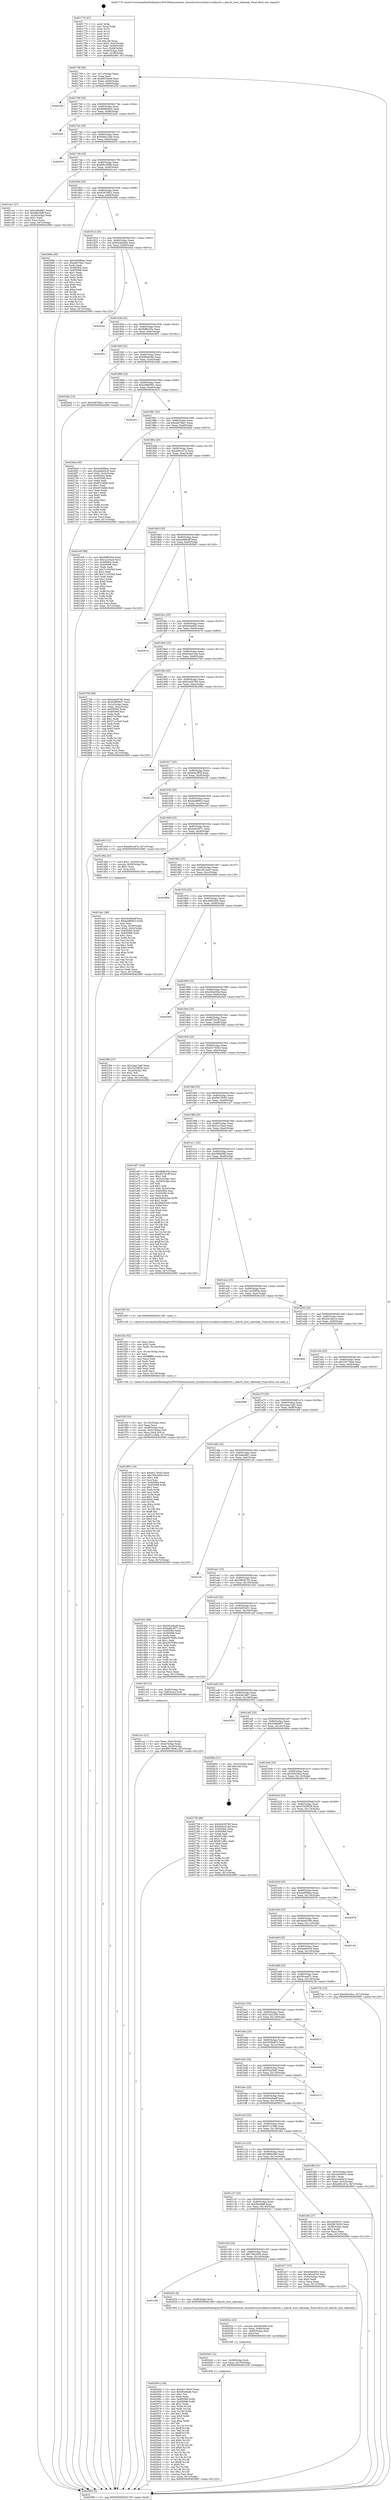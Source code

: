 digraph "0x401770" {
  label = "0x401770 (/mnt/c/Users/mathe/Desktop/tcc/POCII/binaries/extr_linuxdriversscsiibmvscsiibmvfc.c_ibmvfc_host_chkready_Final-ollvm.out::main(0))"
  labelloc = "t"
  node[shape=record]

  Entry [label="",width=0.3,height=0.3,shape=circle,fillcolor=black,style=filled]
  "0x40179f" [label="{
     0x40179f [26]\l
     | [instrs]\l
     &nbsp;&nbsp;0x40179f \<+3\>: mov -0x7c(%rbp),%eax\l
     &nbsp;&nbsp;0x4017a2 \<+2\>: mov %eax,%ecx\l
     &nbsp;&nbsp;0x4017a4 \<+6\>: sub $0x8655fac8,%ecx\l
     &nbsp;&nbsp;0x4017aa \<+3\>: mov %eax,-0x80(%rbp)\l
     &nbsp;&nbsp;0x4017ad \<+6\>: mov %ecx,-0x84(%rbp)\l
     &nbsp;&nbsp;0x4017b3 \<+6\>: je 0000000000402256 \<main+0xae6\>\l
  }"]
  "0x402256" [label="{
     0x402256\l
  }", style=dashed]
  "0x4017b9" [label="{
     0x4017b9 [25]\l
     | [instrs]\l
     &nbsp;&nbsp;0x4017b9 \<+5\>: jmp 00000000004017be \<main+0x4e\>\l
     &nbsp;&nbsp;0x4017be \<+3\>: mov -0x80(%rbp),%eax\l
     &nbsp;&nbsp;0x4017c1 \<+5\>: sub $0x8666d0e5,%eax\l
     &nbsp;&nbsp;0x4017c6 \<+6\>: mov %eax,-0x88(%rbp)\l
     &nbsp;&nbsp;0x4017cc \<+6\>: je 00000000004023a5 \<main+0xc35\>\l
  }"]
  Exit [label="",width=0.3,height=0.3,shape=circle,fillcolor=black,style=filled,peripheries=2]
  "0x4023a5" [label="{
     0x4023a5\l
  }", style=dashed]
  "0x4017d2" [label="{
     0x4017d2 [25]\l
     | [instrs]\l
     &nbsp;&nbsp;0x4017d2 \<+5\>: jmp 00000000004017d7 \<main+0x67\>\l
     &nbsp;&nbsp;0x4017d7 \<+3\>: mov -0x80(%rbp),%eax\l
     &nbsp;&nbsp;0x4017da \<+5\>: sub $0x8d6a13b0,%eax\l
     &nbsp;&nbsp;0x4017df \<+6\>: mov %eax,-0x8c(%rbp)\l
     &nbsp;&nbsp;0x4017e5 \<+6\>: je 000000000040291f \<main+0x11af\>\l
  }"]
  "0x402054" [label="{
     0x402054 [138]\l
     | [instrs]\l
     &nbsp;&nbsp;0x402054 \<+5\>: mov $0xe0174043,%eax\l
     &nbsp;&nbsp;0x402059 \<+5\>: mov $0x9f3e9a9e,%esi\l
     &nbsp;&nbsp;0x40205e \<+2\>: mov $0x1,%cl\l
     &nbsp;&nbsp;0x402060 \<+2\>: xor %edx,%edx\l
     &nbsp;&nbsp;0x402062 \<+8\>: mov 0x405064,%r8d\l
     &nbsp;&nbsp;0x40206a \<+8\>: mov 0x405068,%r9d\l
     &nbsp;&nbsp;0x402072 \<+3\>: sub $0x1,%edx\l
     &nbsp;&nbsp;0x402075 \<+3\>: mov %r8d,%r10d\l
     &nbsp;&nbsp;0x402078 \<+3\>: add %edx,%r10d\l
     &nbsp;&nbsp;0x40207b \<+4\>: imul %r10d,%r8d\l
     &nbsp;&nbsp;0x40207f \<+4\>: and $0x1,%r8d\l
     &nbsp;&nbsp;0x402083 \<+4\>: cmp $0x0,%r8d\l
     &nbsp;&nbsp;0x402087 \<+4\>: sete %r11b\l
     &nbsp;&nbsp;0x40208b \<+4\>: cmp $0xa,%r9d\l
     &nbsp;&nbsp;0x40208f \<+3\>: setl %bl\l
     &nbsp;&nbsp;0x402092 \<+3\>: mov %r11b,%r14b\l
     &nbsp;&nbsp;0x402095 \<+4\>: xor $0xff,%r14b\l
     &nbsp;&nbsp;0x402099 \<+3\>: mov %bl,%r15b\l
     &nbsp;&nbsp;0x40209c \<+4\>: xor $0xff,%r15b\l
     &nbsp;&nbsp;0x4020a0 \<+3\>: xor $0x0,%cl\l
     &nbsp;&nbsp;0x4020a3 \<+3\>: mov %r14b,%r12b\l
     &nbsp;&nbsp;0x4020a6 \<+4\>: and $0x0,%r12b\l
     &nbsp;&nbsp;0x4020aa \<+3\>: and %cl,%r11b\l
     &nbsp;&nbsp;0x4020ad \<+3\>: mov %r15b,%r13b\l
     &nbsp;&nbsp;0x4020b0 \<+4\>: and $0x0,%r13b\l
     &nbsp;&nbsp;0x4020b4 \<+2\>: and %cl,%bl\l
     &nbsp;&nbsp;0x4020b6 \<+3\>: or %r11b,%r12b\l
     &nbsp;&nbsp;0x4020b9 \<+3\>: or %bl,%r13b\l
     &nbsp;&nbsp;0x4020bc \<+3\>: xor %r13b,%r12b\l
     &nbsp;&nbsp;0x4020bf \<+3\>: or %r15b,%r14b\l
     &nbsp;&nbsp;0x4020c2 \<+4\>: xor $0xff,%r14b\l
     &nbsp;&nbsp;0x4020c6 \<+3\>: or $0x0,%cl\l
     &nbsp;&nbsp;0x4020c9 \<+3\>: and %cl,%r14b\l
     &nbsp;&nbsp;0x4020cc \<+3\>: or %r14b,%r12b\l
     &nbsp;&nbsp;0x4020cf \<+4\>: test $0x1,%r12b\l
     &nbsp;&nbsp;0x4020d3 \<+3\>: cmovne %esi,%eax\l
     &nbsp;&nbsp;0x4020d6 \<+3\>: mov %eax,-0x7c(%rbp)\l
     &nbsp;&nbsp;0x4020d9 \<+5\>: jmp 0000000000402995 \<main+0x1225\>\l
  }"]
  "0x40291f" [label="{
     0x40291f\l
  }", style=dashed]
  "0x4017eb" [label="{
     0x4017eb [25]\l
     | [instrs]\l
     &nbsp;&nbsp;0x4017eb \<+5\>: jmp 00000000004017f0 \<main+0x80\>\l
     &nbsp;&nbsp;0x4017f0 \<+3\>: mov -0x80(%rbp),%eax\l
     &nbsp;&nbsp;0x4017f3 \<+5\>: sub $0x8f010696,%eax\l
     &nbsp;&nbsp;0x4017f8 \<+6\>: mov %eax,-0x90(%rbp)\l
     &nbsp;&nbsp;0x4017fe \<+6\>: je 0000000000401ce1 \<main+0x571\>\l
  }"]
  "0x402045" [label="{
     0x402045 [15]\l
     | [instrs]\l
     &nbsp;&nbsp;0x402045 \<+4\>: mov -0x58(%rbp),%rdi\l
     &nbsp;&nbsp;0x402049 \<+6\>: mov %eax,-0x154(%rbp)\l
     &nbsp;&nbsp;0x40204f \<+5\>: call 0000000000401030 \<free@plt\>\l
     | [calls]\l
     &nbsp;&nbsp;0x401030 \{1\} (unknown)\l
  }"]
  "0x401ce1" [label="{
     0x401ce1 [27]\l
     | [instrs]\l
     &nbsp;&nbsp;0x401ce1 \<+5\>: mov $0x2afea861,%eax\l
     &nbsp;&nbsp;0x401ce6 \<+5\>: mov $0x6fec8dff,%ecx\l
     &nbsp;&nbsp;0x401ceb \<+3\>: mov -0x34(%rbp),%edx\l
     &nbsp;&nbsp;0x401cee \<+3\>: cmp $0x1,%edx\l
     &nbsp;&nbsp;0x401cf1 \<+3\>: cmovl %ecx,%eax\l
     &nbsp;&nbsp;0x401cf4 \<+3\>: mov %eax,-0x7c(%rbp)\l
     &nbsp;&nbsp;0x401cf7 \<+5\>: jmp 0000000000402995 \<main+0x1225\>\l
  }"]
  "0x401804" [label="{
     0x401804 [25]\l
     | [instrs]\l
     &nbsp;&nbsp;0x401804 \<+5\>: jmp 0000000000401809 \<main+0x99\>\l
     &nbsp;&nbsp;0x401809 \<+3\>: mov -0x80(%rbp),%eax\l
     &nbsp;&nbsp;0x40180c \<+5\>: sub $0x92876821,%eax\l
     &nbsp;&nbsp;0x401811 \<+6\>: mov %eax,-0x94(%rbp)\l
     &nbsp;&nbsp;0x401817 \<+6\>: je 000000000040269a \<main+0xf2a\>\l
  }"]
  "0x40202e" [label="{
     0x40202e [23]\l
     | [instrs]\l
     &nbsp;&nbsp;0x40202e \<+10\>: movabs $0x4030d6,%rdi\l
     &nbsp;&nbsp;0x402038 \<+3\>: mov %eax,-0x60(%rbp)\l
     &nbsp;&nbsp;0x40203b \<+3\>: mov -0x60(%rbp),%esi\l
     &nbsp;&nbsp;0x40203e \<+2\>: mov $0x0,%al\l
     &nbsp;&nbsp;0x402040 \<+5\>: call 0000000000401040 \<printf@plt\>\l
     | [calls]\l
     &nbsp;&nbsp;0x401040 \{1\} (unknown)\l
  }"]
  "0x40269a" [label="{
     0x40269a [83]\l
     | [instrs]\l
     &nbsp;&nbsp;0x40269a \<+5\>: mov $0x4a9096ac,%eax\l
     &nbsp;&nbsp;0x40269f \<+5\>: mov $0xa847fbe1,%ecx\l
     &nbsp;&nbsp;0x4026a4 \<+2\>: xor %edx,%edx\l
     &nbsp;&nbsp;0x4026a6 \<+7\>: mov 0x405064,%esi\l
     &nbsp;&nbsp;0x4026ad \<+7\>: mov 0x405068,%edi\l
     &nbsp;&nbsp;0x4026b4 \<+3\>: sub $0x1,%edx\l
     &nbsp;&nbsp;0x4026b7 \<+3\>: mov %esi,%r8d\l
     &nbsp;&nbsp;0x4026ba \<+3\>: add %edx,%r8d\l
     &nbsp;&nbsp;0x4026bd \<+4\>: imul %r8d,%esi\l
     &nbsp;&nbsp;0x4026c1 \<+3\>: and $0x1,%esi\l
     &nbsp;&nbsp;0x4026c4 \<+3\>: cmp $0x0,%esi\l
     &nbsp;&nbsp;0x4026c7 \<+4\>: sete %r9b\l
     &nbsp;&nbsp;0x4026cb \<+3\>: cmp $0xa,%edi\l
     &nbsp;&nbsp;0x4026ce \<+4\>: setl %r10b\l
     &nbsp;&nbsp;0x4026d2 \<+3\>: mov %r9b,%r11b\l
     &nbsp;&nbsp;0x4026d5 \<+3\>: and %r10b,%r11b\l
     &nbsp;&nbsp;0x4026d8 \<+3\>: xor %r10b,%r9b\l
     &nbsp;&nbsp;0x4026db \<+3\>: or %r9b,%r11b\l
     &nbsp;&nbsp;0x4026de \<+4\>: test $0x1,%r11b\l
     &nbsp;&nbsp;0x4026e2 \<+3\>: cmovne %ecx,%eax\l
     &nbsp;&nbsp;0x4026e5 \<+3\>: mov %eax,-0x7c(%rbp)\l
     &nbsp;&nbsp;0x4026e8 \<+5\>: jmp 0000000000402995 \<main+0x1225\>\l
  }"]
  "0x40181d" [label="{
     0x40181d [25]\l
     | [instrs]\l
     &nbsp;&nbsp;0x40181d \<+5\>: jmp 0000000000401822 \<main+0xb2\>\l
     &nbsp;&nbsp;0x401822 \<+3\>: mov -0x80(%rbp),%eax\l
     &nbsp;&nbsp;0x401825 \<+5\>: sub $0x92ddd94e,%eax\l
     &nbsp;&nbsp;0x40182a \<+6\>: mov %eax,-0x98(%rbp)\l
     &nbsp;&nbsp;0x401830 \<+6\>: je 00000000004020ea \<main+0x97a\>\l
  }"]
  "0x401c69" [label="{
     0x401c69\l
  }", style=dashed]
  "0x4020ea" [label="{
     0x4020ea\l
  }", style=dashed]
  "0x401836" [label="{
     0x401836 [25]\l
     | [instrs]\l
     &nbsp;&nbsp;0x401836 \<+5\>: jmp 000000000040183b \<main+0xcb\>\l
     &nbsp;&nbsp;0x40183b \<+3\>: mov -0x80(%rbp),%eax\l
     &nbsp;&nbsp;0x40183e \<+5\>: sub $0x9df6c55a,%eax\l
     &nbsp;&nbsp;0x401843 \<+6\>: mov %eax,-0x9c(%rbp)\l
     &nbsp;&nbsp;0x401849 \<+6\>: je 0000000000402851 \<main+0x10e1\>\l
  }"]
  "0x402025" [label="{
     0x402025 [9]\l
     | [instrs]\l
     &nbsp;&nbsp;0x402025 \<+4\>: mov -0x58(%rbp),%rdi\l
     &nbsp;&nbsp;0x402029 \<+5\>: call 0000000000401400 \<ibmvfc_host_chkready\>\l
     | [calls]\l
     &nbsp;&nbsp;0x401400 \{1\} (/mnt/c/Users/mathe/Desktop/tcc/POCII/binaries/extr_linuxdriversscsiibmvscsiibmvfc.c_ibmvfc_host_chkready_Final-ollvm.out::ibmvfc_host_chkready)\l
  }"]
  "0x402851" [label="{
     0x402851\l
  }", style=dashed]
  "0x40184f" [label="{
     0x40184f [25]\l
     | [instrs]\l
     &nbsp;&nbsp;0x40184f \<+5\>: jmp 0000000000401854 \<main+0xe4\>\l
     &nbsp;&nbsp;0x401854 \<+3\>: mov -0x80(%rbp),%eax\l
     &nbsp;&nbsp;0x401857 \<+5\>: sub $0x9f3e9a9e,%eax\l
     &nbsp;&nbsp;0x40185c \<+6\>: mov %eax,-0xa0(%rbp)\l
     &nbsp;&nbsp;0x401862 \<+6\>: je 00000000004020de \<main+0x96e\>\l
  }"]
  "0x401f5f" [label="{
     0x401f5f [33]\l
     | [instrs]\l
     &nbsp;&nbsp;0x401f5f \<+6\>: mov -0x150(%rbp),%ecx\l
     &nbsp;&nbsp;0x401f65 \<+3\>: imul %eax,%ecx\l
     &nbsp;&nbsp;0x401f68 \<+4\>: mov -0x58(%rbp),%r8\l
     &nbsp;&nbsp;0x401f6c \<+4\>: movslq -0x5c(%rbp),%r9\l
     &nbsp;&nbsp;0x401f70 \<+4\>: mov %ecx,(%r8,%r9,4)\l
     &nbsp;&nbsp;0x401f74 \<+7\>: movl $0x67c236fe,-0x7c(%rbp)\l
     &nbsp;&nbsp;0x401f7b \<+5\>: jmp 0000000000402995 \<main+0x1225\>\l
  }"]
  "0x4020de" [label="{
     0x4020de [12]\l
     | [instrs]\l
     &nbsp;&nbsp;0x4020de \<+7\>: movl $0x92876821,-0x7c(%rbp)\l
     &nbsp;&nbsp;0x4020e5 \<+5\>: jmp 0000000000402995 \<main+0x1225\>\l
  }"]
  "0x401868" [label="{
     0x401868 [25]\l
     | [instrs]\l
     &nbsp;&nbsp;0x401868 \<+5\>: jmp 000000000040186d \<main+0xfd\>\l
     &nbsp;&nbsp;0x40186d \<+3\>: mov -0x80(%rbp),%eax\l
     &nbsp;&nbsp;0x401870 \<+5\>: sub $0xa4885991,%eax\l
     &nbsp;&nbsp;0x401875 \<+6\>: mov %eax,-0xa4(%rbp)\l
     &nbsp;&nbsp;0x40187b \<+6\>: je 0000000000402451 \<main+0xce1\>\l
  }"]
  "0x401f2b" [label="{
     0x401f2b [52]\l
     | [instrs]\l
     &nbsp;&nbsp;0x401f2b \<+2\>: xor %ecx,%ecx\l
     &nbsp;&nbsp;0x401f2d \<+5\>: mov $0x2,%edx\l
     &nbsp;&nbsp;0x401f32 \<+6\>: mov %edx,-0x14c(%rbp)\l
     &nbsp;&nbsp;0x401f38 \<+1\>: cltd\l
     &nbsp;&nbsp;0x401f39 \<+6\>: mov -0x14c(%rbp),%esi\l
     &nbsp;&nbsp;0x401f3f \<+2\>: idiv %esi\l
     &nbsp;&nbsp;0x401f41 \<+6\>: imul $0xfffffffe,%edx,%edx\l
     &nbsp;&nbsp;0x401f47 \<+2\>: mov %ecx,%edi\l
     &nbsp;&nbsp;0x401f49 \<+2\>: sub %edx,%edi\l
     &nbsp;&nbsp;0x401f4b \<+2\>: mov %ecx,%edx\l
     &nbsp;&nbsp;0x401f4d \<+3\>: sub $0x1,%edx\l
     &nbsp;&nbsp;0x401f50 \<+2\>: add %edx,%edi\l
     &nbsp;&nbsp;0x401f52 \<+2\>: sub %edi,%ecx\l
     &nbsp;&nbsp;0x401f54 \<+6\>: mov %ecx,-0x150(%rbp)\l
     &nbsp;&nbsp;0x401f5a \<+5\>: call 0000000000401160 \<next_i\>\l
     | [calls]\l
     &nbsp;&nbsp;0x401160 \{1\} (/mnt/c/Users/mathe/Desktop/tcc/POCII/binaries/extr_linuxdriversscsiibmvscsiibmvfc.c_ibmvfc_host_chkready_Final-ollvm.out::next_i)\l
  }"]
  "0x402451" [label="{
     0x402451\l
  }", style=dashed]
  "0x401881" [label="{
     0x401881 [25]\l
     | [instrs]\l
     &nbsp;&nbsp;0x401881 \<+5\>: jmp 0000000000401886 \<main+0x116\>\l
     &nbsp;&nbsp;0x401886 \<+3\>: mov -0x80(%rbp),%eax\l
     &nbsp;&nbsp;0x401889 \<+5\>: sub $0xa847fbe1,%eax\l
     &nbsp;&nbsp;0x40188e \<+6\>: mov %eax,-0xa8(%rbp)\l
     &nbsp;&nbsp;0x401894 \<+6\>: je 00000000004026ed \<main+0xf7d\>\l
  }"]
  "0x401da1" [label="{
     0x401da1 [98]\l
     | [instrs]\l
     &nbsp;&nbsp;0x401da1 \<+5\>: mov $0x5dc09adf,%ecx\l
     &nbsp;&nbsp;0x401da6 \<+5\>: mov $0xbadf69e3,%edx\l
     &nbsp;&nbsp;0x401dab \<+2\>: xor %esi,%esi\l
     &nbsp;&nbsp;0x401dad \<+4\>: mov %rax,-0x58(%rbp)\l
     &nbsp;&nbsp;0x401db1 \<+7\>: movl $0x0,-0x5c(%rbp)\l
     &nbsp;&nbsp;0x401db8 \<+8\>: mov 0x405064,%r8d\l
     &nbsp;&nbsp;0x401dc0 \<+8\>: mov 0x405068,%r9d\l
     &nbsp;&nbsp;0x401dc8 \<+3\>: sub $0x1,%esi\l
     &nbsp;&nbsp;0x401dcb \<+3\>: mov %r8d,%r10d\l
     &nbsp;&nbsp;0x401dce \<+3\>: add %esi,%r10d\l
     &nbsp;&nbsp;0x401dd1 \<+4\>: imul %r10d,%r8d\l
     &nbsp;&nbsp;0x401dd5 \<+4\>: and $0x1,%r8d\l
     &nbsp;&nbsp;0x401dd9 \<+4\>: cmp $0x0,%r8d\l
     &nbsp;&nbsp;0x401ddd \<+4\>: sete %r11b\l
     &nbsp;&nbsp;0x401de1 \<+4\>: cmp $0xa,%r9d\l
     &nbsp;&nbsp;0x401de5 \<+3\>: setl %bl\l
     &nbsp;&nbsp;0x401de8 \<+3\>: mov %r11b,%r14b\l
     &nbsp;&nbsp;0x401deb \<+3\>: and %bl,%r14b\l
     &nbsp;&nbsp;0x401dee \<+3\>: xor %bl,%r11b\l
     &nbsp;&nbsp;0x401df1 \<+3\>: or %r11b,%r14b\l
     &nbsp;&nbsp;0x401df4 \<+4\>: test $0x1,%r14b\l
     &nbsp;&nbsp;0x401df8 \<+3\>: cmovne %edx,%ecx\l
     &nbsp;&nbsp;0x401dfb \<+3\>: mov %ecx,-0x7c(%rbp)\l
     &nbsp;&nbsp;0x401dfe \<+5\>: jmp 0000000000402995 \<main+0x1225\>\l
  }"]
  "0x4026ed" [label="{
     0x4026ed [95]\l
     | [instrs]\l
     &nbsp;&nbsp;0x4026ed \<+5\>: mov $0x4a9096ac,%eax\l
     &nbsp;&nbsp;0x4026f2 \<+5\>: mov $0x4eeb92c9,%ecx\l
     &nbsp;&nbsp;0x4026f7 \<+7\>: movl $0x0,-0x3c(%rbp)\l
     &nbsp;&nbsp;0x4026fe \<+7\>: mov 0x405064,%edx\l
     &nbsp;&nbsp;0x402705 \<+7\>: mov 0x405068,%esi\l
     &nbsp;&nbsp;0x40270c \<+2\>: mov %edx,%edi\l
     &nbsp;&nbsp;0x40270e \<+6\>: add $0x651fefdb,%edi\l
     &nbsp;&nbsp;0x402714 \<+3\>: sub $0x1,%edi\l
     &nbsp;&nbsp;0x402717 \<+6\>: sub $0x651fefdb,%edi\l
     &nbsp;&nbsp;0x40271d \<+3\>: imul %edi,%edx\l
     &nbsp;&nbsp;0x402720 \<+3\>: and $0x1,%edx\l
     &nbsp;&nbsp;0x402723 \<+3\>: cmp $0x0,%edx\l
     &nbsp;&nbsp;0x402726 \<+4\>: sete %r8b\l
     &nbsp;&nbsp;0x40272a \<+3\>: cmp $0xa,%esi\l
     &nbsp;&nbsp;0x40272d \<+4\>: setl %r9b\l
     &nbsp;&nbsp;0x402731 \<+3\>: mov %r8b,%r10b\l
     &nbsp;&nbsp;0x402734 \<+3\>: and %r9b,%r10b\l
     &nbsp;&nbsp;0x402737 \<+3\>: xor %r9b,%r8b\l
     &nbsp;&nbsp;0x40273a \<+3\>: or %r8b,%r10b\l
     &nbsp;&nbsp;0x40273d \<+4\>: test $0x1,%r10b\l
     &nbsp;&nbsp;0x402741 \<+3\>: cmovne %ecx,%eax\l
     &nbsp;&nbsp;0x402744 \<+3\>: mov %eax,-0x7c(%rbp)\l
     &nbsp;&nbsp;0x402747 \<+5\>: jmp 0000000000402995 \<main+0x1225\>\l
  }"]
  "0x40189a" [label="{
     0x40189a [25]\l
     | [instrs]\l
     &nbsp;&nbsp;0x40189a \<+5\>: jmp 000000000040189f \<main+0x12f\>\l
     &nbsp;&nbsp;0x40189f \<+3\>: mov -0x80(%rbp),%eax\l
     &nbsp;&nbsp;0x4018a2 \<+5\>: sub $0xa90cc47a,%eax\l
     &nbsp;&nbsp;0x4018a7 \<+6\>: mov %eax,-0xac(%rbp)\l
     &nbsp;&nbsp;0x4018ad \<+6\>: je 0000000000401e0f \<main+0x69f\>\l
  }"]
  "0x401c50" [label="{
     0x401c50 [25]\l
     | [instrs]\l
     &nbsp;&nbsp;0x401c50 \<+5\>: jmp 0000000000401c55 \<main+0x4e5\>\l
     &nbsp;&nbsp;0x401c55 \<+3\>: mov -0x80(%rbp),%eax\l
     &nbsp;&nbsp;0x401c58 \<+5\>: sub $0x76fa2d0d,%eax\l
     &nbsp;&nbsp;0x401c5d \<+6\>: mov %eax,-0x144(%rbp)\l
     &nbsp;&nbsp;0x401c63 \<+6\>: je 0000000000402025 \<main+0x8b5\>\l
  }"]
  "0x401e0f" [label="{
     0x401e0f [88]\l
     | [instrs]\l
     &nbsp;&nbsp;0x401e0f \<+5\>: mov $0x9df6c55a,%eax\l
     &nbsp;&nbsp;0x401e14 \<+5\>: mov $0x1a154a4,%ecx\l
     &nbsp;&nbsp;0x401e19 \<+7\>: mov 0x405064,%edx\l
     &nbsp;&nbsp;0x401e20 \<+7\>: mov 0x405068,%esi\l
     &nbsp;&nbsp;0x401e27 \<+2\>: mov %edx,%edi\l
     &nbsp;&nbsp;0x401e29 \<+6\>: sub $0x7c10530d,%edi\l
     &nbsp;&nbsp;0x401e2f \<+3\>: sub $0x1,%edi\l
     &nbsp;&nbsp;0x401e32 \<+6\>: add $0x7c10530d,%edi\l
     &nbsp;&nbsp;0x401e38 \<+3\>: imul %edi,%edx\l
     &nbsp;&nbsp;0x401e3b \<+3\>: and $0x1,%edx\l
     &nbsp;&nbsp;0x401e3e \<+3\>: cmp $0x0,%edx\l
     &nbsp;&nbsp;0x401e41 \<+4\>: sete %r8b\l
     &nbsp;&nbsp;0x401e45 \<+3\>: cmp $0xa,%esi\l
     &nbsp;&nbsp;0x401e48 \<+4\>: setl %r9b\l
     &nbsp;&nbsp;0x401e4c \<+3\>: mov %r8b,%r10b\l
     &nbsp;&nbsp;0x401e4f \<+3\>: and %r9b,%r10b\l
     &nbsp;&nbsp;0x401e52 \<+3\>: xor %r9b,%r8b\l
     &nbsp;&nbsp;0x401e55 \<+3\>: or %r8b,%r10b\l
     &nbsp;&nbsp;0x401e58 \<+4\>: test $0x1,%r10b\l
     &nbsp;&nbsp;0x401e5c \<+3\>: cmovne %ecx,%eax\l
     &nbsp;&nbsp;0x401e5f \<+3\>: mov %eax,-0x7c(%rbp)\l
     &nbsp;&nbsp;0x401e62 \<+5\>: jmp 0000000000402995 \<main+0x1225\>\l
  }"]
  "0x4018b3" [label="{
     0x4018b3 [25]\l
     | [instrs]\l
     &nbsp;&nbsp;0x4018b3 \<+5\>: jmp 00000000004018b8 \<main+0x148\>\l
     &nbsp;&nbsp;0x4018b8 \<+3\>: mov -0x80(%rbp),%eax\l
     &nbsp;&nbsp;0x4018bb \<+5\>: sub $0xaddf3c8f,%eax\l
     &nbsp;&nbsp;0x4018c0 \<+6\>: mov %eax,-0xb0(%rbp)\l
     &nbsp;&nbsp;0x4018c6 \<+6\>: je 00000000004028d2 \<main+0x1162\>\l
  }"]
  "0x401d17" [label="{
     0x401d17 [27]\l
     | [instrs]\l
     &nbsp;&nbsp;0x401d17 \<+5\>: mov $0xb04d4f3c,%eax\l
     &nbsp;&nbsp;0x401d1c \<+5\>: mov $0x38644703,%ecx\l
     &nbsp;&nbsp;0x401d21 \<+3\>: mov -0x34(%rbp),%edx\l
     &nbsp;&nbsp;0x401d24 \<+3\>: cmp $0x0,%edx\l
     &nbsp;&nbsp;0x401d27 \<+3\>: cmove %ecx,%eax\l
     &nbsp;&nbsp;0x401d2a \<+3\>: mov %eax,-0x7c(%rbp)\l
     &nbsp;&nbsp;0x401d2d \<+5\>: jmp 0000000000402995 \<main+0x1225\>\l
  }"]
  "0x4028d2" [label="{
     0x4028d2\l
  }", style=dashed]
  "0x4018cc" [label="{
     0x4018cc [25]\l
     | [instrs]\l
     &nbsp;&nbsp;0x4018cc \<+5\>: jmp 00000000004018d1 \<main+0x161\>\l
     &nbsp;&nbsp;0x4018d1 \<+3\>: mov -0x80(%rbp),%eax\l
     &nbsp;&nbsp;0x4018d4 \<+5\>: sub $0xb04d4f3c,%eax\l
     &nbsp;&nbsp;0x4018d9 \<+6\>: mov %eax,-0xb4(%rbp)\l
     &nbsp;&nbsp;0x4018df \<+6\>: je 000000000040267d \<main+0xf0d\>\l
  }"]
  "0x401ccc" [label="{
     0x401ccc [21]\l
     | [instrs]\l
     &nbsp;&nbsp;0x401ccc \<+3\>: mov %eax,-0x4c(%rbp)\l
     &nbsp;&nbsp;0x401ccf \<+3\>: mov -0x4c(%rbp),%eax\l
     &nbsp;&nbsp;0x401cd2 \<+3\>: mov %eax,-0x34(%rbp)\l
     &nbsp;&nbsp;0x401cd5 \<+7\>: movl $0x8f010696,-0x7c(%rbp)\l
     &nbsp;&nbsp;0x401cdc \<+5\>: jmp 0000000000402995 \<main+0x1225\>\l
  }"]
  "0x40267d" [label="{
     0x40267d\l
  }", style=dashed]
  "0x4018e5" [label="{
     0x4018e5 [25]\l
     | [instrs]\l
     &nbsp;&nbsp;0x4018e5 \<+5\>: jmp 00000000004018ea \<main+0x17a\>\l
     &nbsp;&nbsp;0x4018ea \<+3\>: mov -0x80(%rbp),%eax\l
     &nbsp;&nbsp;0x4018ed \<+5\>: sub $0xb04e31dd,%eax\l
     &nbsp;&nbsp;0x4018f2 \<+6\>: mov %eax,-0xb8(%rbp)\l
     &nbsp;&nbsp;0x4018f8 \<+6\>: je 00000000004027b0 \<main+0x1040\>\l
  }"]
  "0x401770" [label="{
     0x401770 [47]\l
     | [instrs]\l
     &nbsp;&nbsp;0x401770 \<+1\>: push %rbp\l
     &nbsp;&nbsp;0x401771 \<+3\>: mov %rsp,%rbp\l
     &nbsp;&nbsp;0x401774 \<+2\>: push %r15\l
     &nbsp;&nbsp;0x401776 \<+2\>: push %r14\l
     &nbsp;&nbsp;0x401778 \<+2\>: push %r13\l
     &nbsp;&nbsp;0x40177a \<+2\>: push %r12\l
     &nbsp;&nbsp;0x40177c \<+1\>: push %rbx\l
     &nbsp;&nbsp;0x40177d \<+7\>: sub $0x148,%rsp\l
     &nbsp;&nbsp;0x401784 \<+7\>: movl $0x0,-0x3c(%rbp)\l
     &nbsp;&nbsp;0x40178b \<+3\>: mov %edi,-0x40(%rbp)\l
     &nbsp;&nbsp;0x40178e \<+4\>: mov %rsi,-0x48(%rbp)\l
     &nbsp;&nbsp;0x401792 \<+3\>: mov -0x40(%rbp),%edi\l
     &nbsp;&nbsp;0x401795 \<+3\>: mov %edi,-0x38(%rbp)\l
     &nbsp;&nbsp;0x401798 \<+7\>: movl $0x6884cf60,-0x7c(%rbp)\l
  }"]
  "0x4027b0" [label="{
     0x4027b0 [94]\l
     | [instrs]\l
     &nbsp;&nbsp;0x4027b0 \<+5\>: mov $0xb2e59780,%eax\l
     &nbsp;&nbsp;0x4027b5 \<+5\>: mov $0x4388d937,%ecx\l
     &nbsp;&nbsp;0x4027ba \<+3\>: mov -0x3c(%rbp),%edx\l
     &nbsp;&nbsp;0x4027bd \<+3\>: mov %edx,-0x2c(%rbp)\l
     &nbsp;&nbsp;0x4027c0 \<+7\>: mov 0x405064,%edx\l
     &nbsp;&nbsp;0x4027c7 \<+7\>: mov 0x405068,%esi\l
     &nbsp;&nbsp;0x4027ce \<+2\>: mov %edx,%edi\l
     &nbsp;&nbsp;0x4027d0 \<+6\>: sub $0x57cc35e0,%edi\l
     &nbsp;&nbsp;0x4027d6 \<+3\>: sub $0x1,%edi\l
     &nbsp;&nbsp;0x4027d9 \<+6\>: add $0x57cc35e0,%edi\l
     &nbsp;&nbsp;0x4027df \<+3\>: imul %edi,%edx\l
     &nbsp;&nbsp;0x4027e2 \<+3\>: and $0x1,%edx\l
     &nbsp;&nbsp;0x4027e5 \<+3\>: cmp $0x0,%edx\l
     &nbsp;&nbsp;0x4027e8 \<+4\>: sete %r8b\l
     &nbsp;&nbsp;0x4027ec \<+3\>: cmp $0xa,%esi\l
     &nbsp;&nbsp;0x4027ef \<+4\>: setl %r9b\l
     &nbsp;&nbsp;0x4027f3 \<+3\>: mov %r8b,%r10b\l
     &nbsp;&nbsp;0x4027f6 \<+3\>: and %r9b,%r10b\l
     &nbsp;&nbsp;0x4027f9 \<+3\>: xor %r9b,%r8b\l
     &nbsp;&nbsp;0x4027fc \<+3\>: or %r8b,%r10b\l
     &nbsp;&nbsp;0x4027ff \<+4\>: test $0x1,%r10b\l
     &nbsp;&nbsp;0x402803 \<+3\>: cmovne %ecx,%eax\l
     &nbsp;&nbsp;0x402806 \<+3\>: mov %eax,-0x7c(%rbp)\l
     &nbsp;&nbsp;0x402809 \<+5\>: jmp 0000000000402995 \<main+0x1225\>\l
  }"]
  "0x4018fe" [label="{
     0x4018fe [25]\l
     | [instrs]\l
     &nbsp;&nbsp;0x4018fe \<+5\>: jmp 0000000000401903 \<main+0x193\>\l
     &nbsp;&nbsp;0x401903 \<+3\>: mov -0x80(%rbp),%eax\l
     &nbsp;&nbsp;0x401906 \<+5\>: sub $0xb2e59780,%eax\l
     &nbsp;&nbsp;0x40190b \<+6\>: mov %eax,-0xbc(%rbp)\l
     &nbsp;&nbsp;0x401911 \<+6\>: je 000000000040298e \<main+0x121e\>\l
  }"]
  "0x402995" [label="{
     0x402995 [5]\l
     | [instrs]\l
     &nbsp;&nbsp;0x402995 \<+5\>: jmp 000000000040179f \<main+0x2f\>\l
  }"]
  "0x40298e" [label="{
     0x40298e\l
  }", style=dashed]
  "0x401917" [label="{
     0x401917 [25]\l
     | [instrs]\l
     &nbsp;&nbsp;0x401917 \<+5\>: jmp 000000000040191c \<main+0x1ac\>\l
     &nbsp;&nbsp;0x40191c \<+3\>: mov -0x80(%rbp),%eax\l
     &nbsp;&nbsp;0x40191f \<+5\>: sub $0xb9d1ff58,%eax\l
     &nbsp;&nbsp;0x401924 \<+6\>: mov %eax,-0xc0(%rbp)\l
     &nbsp;&nbsp;0x40192a \<+6\>: je 00000000004021f2 \<main+0xa82\>\l
  }"]
  "0x401c37" [label="{
     0x401c37 [25]\l
     | [instrs]\l
     &nbsp;&nbsp;0x401c37 \<+5\>: jmp 0000000000401c3c \<main+0x4cc\>\l
     &nbsp;&nbsp;0x401c3c \<+3\>: mov -0x80(%rbp),%eax\l
     &nbsp;&nbsp;0x401c3f \<+5\>: sub $0x6fec8dff,%eax\l
     &nbsp;&nbsp;0x401c44 \<+6\>: mov %eax,-0x140(%rbp)\l
     &nbsp;&nbsp;0x401c4a \<+6\>: je 0000000000401d17 \<main+0x5a7\>\l
  }"]
  "0x4021f2" [label="{
     0x4021f2\l
  }", style=dashed]
  "0x401930" [label="{
     0x401930 [25]\l
     | [instrs]\l
     &nbsp;&nbsp;0x401930 \<+5\>: jmp 0000000000401935 \<main+0x1c5\>\l
     &nbsp;&nbsp;0x401935 \<+3\>: mov -0x80(%rbp),%eax\l
     &nbsp;&nbsp;0x401938 \<+5\>: sub $0xbadf69e3,%eax\l
     &nbsp;&nbsp;0x40193d \<+6\>: mov %eax,-0xc4(%rbp)\l
     &nbsp;&nbsp;0x401943 \<+6\>: je 0000000000401e03 \<main+0x693\>\l
  }"]
  "0x401c8c" [label="{
     0x401c8c [27]\l
     | [instrs]\l
     &nbsp;&nbsp;0x401c8c \<+5\>: mov $0x3e050c01,%eax\l
     &nbsp;&nbsp;0x401c91 \<+5\>: mov $0xf0b78293,%ecx\l
     &nbsp;&nbsp;0x401c96 \<+3\>: mov -0x38(%rbp),%edx\l
     &nbsp;&nbsp;0x401c99 \<+3\>: cmp $0x2,%edx\l
     &nbsp;&nbsp;0x401c9c \<+3\>: cmovne %ecx,%eax\l
     &nbsp;&nbsp;0x401c9f \<+3\>: mov %eax,-0x7c(%rbp)\l
     &nbsp;&nbsp;0x401ca2 \<+5\>: jmp 0000000000402995 \<main+0x1225\>\l
  }"]
  "0x401e03" [label="{
     0x401e03 [12]\l
     | [instrs]\l
     &nbsp;&nbsp;0x401e03 \<+7\>: movl $0xa90cc47a,-0x7c(%rbp)\l
     &nbsp;&nbsp;0x401e0a \<+5\>: jmp 0000000000402995 \<main+0x1225\>\l
  }"]
  "0x401949" [label="{
     0x401949 [25]\l
     | [instrs]\l
     &nbsp;&nbsp;0x401949 \<+5\>: jmp 000000000040194e \<main+0x1de\>\l
     &nbsp;&nbsp;0x40194e \<+3\>: mov -0x80(%rbp),%eax\l
     &nbsp;&nbsp;0x401951 \<+5\>: sub $0xbe9c5871,%eax\l
     &nbsp;&nbsp;0x401956 \<+6\>: mov %eax,-0xc8(%rbp)\l
     &nbsp;&nbsp;0x40195c \<+6\>: je 0000000000401d8a \<main+0x61a\>\l
  }"]
  "0x401c1e" [label="{
     0x401c1e [25]\l
     | [instrs]\l
     &nbsp;&nbsp;0x401c1e \<+5\>: jmp 0000000000401c23 \<main+0x4b3\>\l
     &nbsp;&nbsp;0x401c23 \<+3\>: mov -0x80(%rbp),%eax\l
     &nbsp;&nbsp;0x401c26 \<+5\>: sub $0x6884cf60,%eax\l
     &nbsp;&nbsp;0x401c2b \<+6\>: mov %eax,-0x13c(%rbp)\l
     &nbsp;&nbsp;0x401c31 \<+6\>: je 0000000000401c8c \<main+0x51c\>\l
  }"]
  "0x401d8a" [label="{
     0x401d8a [23]\l
     | [instrs]\l
     &nbsp;&nbsp;0x401d8a \<+7\>: movl $0x1,-0x50(%rbp)\l
     &nbsp;&nbsp;0x401d91 \<+4\>: movslq -0x50(%rbp),%rax\l
     &nbsp;&nbsp;0x401d95 \<+4\>: shl $0x2,%rax\l
     &nbsp;&nbsp;0x401d99 \<+3\>: mov %rax,%rdi\l
     &nbsp;&nbsp;0x401d9c \<+5\>: call 0000000000401050 \<malloc@plt\>\l
     | [calls]\l
     &nbsp;&nbsp;0x401050 \{1\} (unknown)\l
  }"]
  "0x401962" [label="{
     0x401962 [25]\l
     | [instrs]\l
     &nbsp;&nbsp;0x401962 \<+5\>: jmp 0000000000401967 \<main+0x1f7\>\l
     &nbsp;&nbsp;0x401967 \<+3\>: mov -0x80(%rbp),%eax\l
     &nbsp;&nbsp;0x40196a \<+5\>: sub $0xc561ade7,%eax\l
     &nbsp;&nbsp;0x40196f \<+6\>: mov %eax,-0xcc(%rbp)\l
     &nbsp;&nbsp;0x401975 \<+6\>: je 0000000000402898 \<main+0x1128\>\l
  }"]
  "0x401f80" [label="{
     0x401f80 [31]\l
     | [instrs]\l
     &nbsp;&nbsp;0x401f80 \<+3\>: mov -0x5c(%rbp),%eax\l
     &nbsp;&nbsp;0x401f83 \<+5\>: sub $0xcee0d41b,%eax\l
     &nbsp;&nbsp;0x401f88 \<+3\>: add $0x1,%eax\l
     &nbsp;&nbsp;0x401f8b \<+5\>: add $0xcee0d41b,%eax\l
     &nbsp;&nbsp;0x401f90 \<+3\>: mov %eax,-0x5c(%rbp)\l
     &nbsp;&nbsp;0x401f93 \<+7\>: movl $0xa90cc47a,-0x7c(%rbp)\l
     &nbsp;&nbsp;0x401f9a \<+5\>: jmp 0000000000402995 \<main+0x1225\>\l
  }"]
  "0x402898" [label="{
     0x402898\l
  }", style=dashed]
  "0x40197b" [label="{
     0x40197b [25]\l
     | [instrs]\l
     &nbsp;&nbsp;0x40197b \<+5\>: jmp 0000000000401980 \<main+0x210\>\l
     &nbsp;&nbsp;0x401980 \<+3\>: mov -0x80(%rbp),%eax\l
     &nbsp;&nbsp;0x401983 \<+5\>: sub $0xcb004260,%eax\l
     &nbsp;&nbsp;0x401988 \<+6\>: mov %eax,-0xd0(%rbp)\l
     &nbsp;&nbsp;0x40198e \<+6\>: je 0000000000402549 \<main+0xdd9\>\l
  }"]
  "0x401c05" [label="{
     0x401c05 [25]\l
     | [instrs]\l
     &nbsp;&nbsp;0x401c05 \<+5\>: jmp 0000000000401c0a \<main+0x49a\>\l
     &nbsp;&nbsp;0x401c0a \<+3\>: mov -0x80(%rbp),%eax\l
     &nbsp;&nbsp;0x401c0d \<+5\>: sub $0x67c236fe,%eax\l
     &nbsp;&nbsp;0x401c12 \<+6\>: mov %eax,-0x138(%rbp)\l
     &nbsp;&nbsp;0x401c18 \<+6\>: je 0000000000401f80 \<main+0x810\>\l
  }"]
  "0x402549" [label="{
     0x402549\l
  }", style=dashed]
  "0x401994" [label="{
     0x401994 [25]\l
     | [instrs]\l
     &nbsp;&nbsp;0x401994 \<+5\>: jmp 0000000000401999 \<main+0x229\>\l
     &nbsp;&nbsp;0x401999 \<+3\>: mov -0x80(%rbp),%eax\l
     &nbsp;&nbsp;0x40199c \<+5\>: sub $0xd30e0f3a,%eax\l
     &nbsp;&nbsp;0x4019a1 \<+6\>: mov %eax,-0xd4(%rbp)\l
     &nbsp;&nbsp;0x4019a7 \<+6\>: je 00000000004025e5 \<main+0xe75\>\l
  }"]
  "0x402823" [label="{
     0x402823\l
  }", style=dashed]
  "0x4025e5" [label="{
     0x4025e5\l
  }", style=dashed]
  "0x4019ad" [label="{
     0x4019ad [25]\l
     | [instrs]\l
     &nbsp;&nbsp;0x4019ad \<+5\>: jmp 00000000004019b2 \<main+0x242\>\l
     &nbsp;&nbsp;0x4019b2 \<+3\>: mov -0x80(%rbp),%eax\l
     &nbsp;&nbsp;0x4019b5 \<+5\>: sub $0xd875e1ff,%eax\l
     &nbsp;&nbsp;0x4019ba \<+6\>: mov %eax,-0xd8(%rbp)\l
     &nbsp;&nbsp;0x4019c0 \<+6\>: je 0000000000401f0b \<main+0x79b\>\l
  }"]
  "0x401bec" [label="{
     0x401bec [25]\l
     | [instrs]\l
     &nbsp;&nbsp;0x401bec \<+5\>: jmp 0000000000401bf1 \<main+0x481\>\l
     &nbsp;&nbsp;0x401bf1 \<+3\>: mov -0x80(%rbp),%eax\l
     &nbsp;&nbsp;0x401bf4 \<+5\>: sub $0x5dc09adf,%eax\l
     &nbsp;&nbsp;0x401bf9 \<+6\>: mov %eax,-0x134(%rbp)\l
     &nbsp;&nbsp;0x401bff \<+6\>: je 0000000000402823 \<main+0x10b3\>\l
  }"]
  "0x401f0b" [label="{
     0x401f0b [27]\l
     | [instrs]\l
     &nbsp;&nbsp;0x401f0b \<+5\>: mov $0x2aea7ad0,%eax\l
     &nbsp;&nbsp;0x401f10 \<+5\>: mov $0x1b356f3b,%ecx\l
     &nbsp;&nbsp;0x401f15 \<+3\>: mov -0x2e(%rbp),%dl\l
     &nbsp;&nbsp;0x401f18 \<+3\>: test $0x1,%dl\l
     &nbsp;&nbsp;0x401f1b \<+3\>: cmovne %ecx,%eax\l
     &nbsp;&nbsp;0x401f1e \<+3\>: mov %eax,-0x7c(%rbp)\l
     &nbsp;&nbsp;0x401f21 \<+5\>: jmp 0000000000402995 \<main+0x1225\>\l
  }"]
  "0x4019c6" [label="{
     0x4019c6 [25]\l
     | [instrs]\l
     &nbsp;&nbsp;0x4019c6 \<+5\>: jmp 00000000004019cb \<main+0x25b\>\l
     &nbsp;&nbsp;0x4019cb \<+3\>: mov -0x80(%rbp),%eax\l
     &nbsp;&nbsp;0x4019ce \<+5\>: sub $0xe0174043,%eax\l
     &nbsp;&nbsp;0x4019d3 \<+6\>: mov %eax,-0xdc(%rbp)\l
     &nbsp;&nbsp;0x4019d9 \<+6\>: je 000000000040285d \<main+0x10ed\>\l
  }"]
  "0x402315" [label="{
     0x402315\l
  }", style=dashed]
  "0x40285d" [label="{
     0x40285d\l
  }", style=dashed]
  "0x4019df" [label="{
     0x4019df [25]\l
     | [instrs]\l
     &nbsp;&nbsp;0x4019df \<+5\>: jmp 00000000004019e4 \<main+0x274\>\l
     &nbsp;&nbsp;0x4019e4 \<+3\>: mov -0x80(%rbp),%eax\l
     &nbsp;&nbsp;0x4019e7 \<+5\>: sub $0xf0b78293,%eax\l
     &nbsp;&nbsp;0x4019ec \<+6\>: mov %eax,-0xe0(%rbp)\l
     &nbsp;&nbsp;0x4019f2 \<+6\>: je 0000000000401ca7 \<main+0x537\>\l
  }"]
  "0x401bd3" [label="{
     0x401bd3 [25]\l
     | [instrs]\l
     &nbsp;&nbsp;0x401bd3 \<+5\>: jmp 0000000000401bd8 \<main+0x468\>\l
     &nbsp;&nbsp;0x401bd8 \<+3\>: mov -0x80(%rbp),%eax\l
     &nbsp;&nbsp;0x401bdb \<+5\>: sub $0x55a29ef3,%eax\l
     &nbsp;&nbsp;0x401be0 \<+6\>: mov %eax,-0x130(%rbp)\l
     &nbsp;&nbsp;0x401be6 \<+6\>: je 0000000000402315 \<main+0xba5\>\l
  }"]
  "0x401ca7" [label="{
     0x401ca7\l
  }", style=dashed]
  "0x4019f8" [label="{
     0x4019f8 [25]\l
     | [instrs]\l
     &nbsp;&nbsp;0x4019f8 \<+5\>: jmp 00000000004019fd \<main+0x28d\>\l
     &nbsp;&nbsp;0x4019fd \<+3\>: mov -0x80(%rbp),%eax\l
     &nbsp;&nbsp;0x401a00 \<+5\>: sub $0x1a154a4,%eax\l
     &nbsp;&nbsp;0x401a05 \<+6\>: mov %eax,-0xe4(%rbp)\l
     &nbsp;&nbsp;0x401a0b \<+6\>: je 0000000000401e67 \<main+0x6f7\>\l
  }"]
  "0x402940" [label="{
     0x402940\l
  }", style=dashed]
  "0x401e67" [label="{
     0x401e67 [164]\l
     | [instrs]\l
     &nbsp;&nbsp;0x401e67 \<+5\>: mov $0x9df6c55a,%eax\l
     &nbsp;&nbsp;0x401e6c \<+5\>: mov $0xd875e1ff,%ecx\l
     &nbsp;&nbsp;0x401e71 \<+2\>: mov $0x1,%dl\l
     &nbsp;&nbsp;0x401e73 \<+3\>: mov -0x5c(%rbp),%esi\l
     &nbsp;&nbsp;0x401e76 \<+3\>: cmp -0x50(%rbp),%esi\l
     &nbsp;&nbsp;0x401e79 \<+4\>: setl %dil\l
     &nbsp;&nbsp;0x401e7d \<+4\>: and $0x1,%dil\l
     &nbsp;&nbsp;0x401e81 \<+4\>: mov %dil,-0x2e(%rbp)\l
     &nbsp;&nbsp;0x401e85 \<+7\>: mov 0x405064,%esi\l
     &nbsp;&nbsp;0x401e8c \<+8\>: mov 0x405068,%r8d\l
     &nbsp;&nbsp;0x401e94 \<+3\>: mov %esi,%r9d\l
     &nbsp;&nbsp;0x401e97 \<+7\>: add $0x5692620e,%r9d\l
     &nbsp;&nbsp;0x401e9e \<+4\>: sub $0x1,%r9d\l
     &nbsp;&nbsp;0x401ea2 \<+7\>: sub $0x5692620e,%r9d\l
     &nbsp;&nbsp;0x401ea9 \<+4\>: imul %r9d,%esi\l
     &nbsp;&nbsp;0x401ead \<+3\>: and $0x1,%esi\l
     &nbsp;&nbsp;0x401eb0 \<+3\>: cmp $0x0,%esi\l
     &nbsp;&nbsp;0x401eb3 \<+4\>: sete %dil\l
     &nbsp;&nbsp;0x401eb7 \<+4\>: cmp $0xa,%r8d\l
     &nbsp;&nbsp;0x401ebb \<+4\>: setl %r10b\l
     &nbsp;&nbsp;0x401ebf \<+3\>: mov %dil,%r11b\l
     &nbsp;&nbsp;0x401ec2 \<+4\>: xor $0xff,%r11b\l
     &nbsp;&nbsp;0x401ec6 \<+3\>: mov %r10b,%bl\l
     &nbsp;&nbsp;0x401ec9 \<+3\>: xor $0xff,%bl\l
     &nbsp;&nbsp;0x401ecc \<+3\>: xor $0x1,%dl\l
     &nbsp;&nbsp;0x401ecf \<+3\>: mov %r11b,%r14b\l
     &nbsp;&nbsp;0x401ed2 \<+4\>: and $0xff,%r14b\l
     &nbsp;&nbsp;0x401ed6 \<+3\>: and %dl,%dil\l
     &nbsp;&nbsp;0x401ed9 \<+3\>: mov %bl,%r15b\l
     &nbsp;&nbsp;0x401edc \<+4\>: and $0xff,%r15b\l
     &nbsp;&nbsp;0x401ee0 \<+3\>: and %dl,%r10b\l
     &nbsp;&nbsp;0x401ee3 \<+3\>: or %dil,%r14b\l
     &nbsp;&nbsp;0x401ee6 \<+3\>: or %r10b,%r15b\l
     &nbsp;&nbsp;0x401ee9 \<+3\>: xor %r15b,%r14b\l
     &nbsp;&nbsp;0x401eec \<+3\>: or %bl,%r11b\l
     &nbsp;&nbsp;0x401eef \<+4\>: xor $0xff,%r11b\l
     &nbsp;&nbsp;0x401ef3 \<+3\>: or $0x1,%dl\l
     &nbsp;&nbsp;0x401ef6 \<+3\>: and %dl,%r11b\l
     &nbsp;&nbsp;0x401ef9 \<+3\>: or %r11b,%r14b\l
     &nbsp;&nbsp;0x401efc \<+4\>: test $0x1,%r14b\l
     &nbsp;&nbsp;0x401f00 \<+3\>: cmovne %ecx,%eax\l
     &nbsp;&nbsp;0x401f03 \<+3\>: mov %eax,-0x7c(%rbp)\l
     &nbsp;&nbsp;0x401f06 \<+5\>: jmp 0000000000402995 \<main+0x1225\>\l
  }"]
  "0x401a11" [label="{
     0x401a11 [25]\l
     | [instrs]\l
     &nbsp;&nbsp;0x401a11 \<+5\>: jmp 0000000000401a16 \<main+0x2a6\>\l
     &nbsp;&nbsp;0x401a16 \<+3\>: mov -0x80(%rbp),%eax\l
     &nbsp;&nbsp;0x401a19 \<+5\>: sub $0x586d088,%eax\l
     &nbsp;&nbsp;0x401a1e \<+6\>: mov %eax,-0xe8(%rbp)\l
     &nbsp;&nbsp;0x401a24 \<+6\>: je 0000000000402445 \<main+0xcd5\>\l
  }"]
  "0x401bba" [label="{
     0x401bba [25]\l
     | [instrs]\l
     &nbsp;&nbsp;0x401bba \<+5\>: jmp 0000000000401bbf \<main+0x44f\>\l
     &nbsp;&nbsp;0x401bbf \<+3\>: mov -0x80(%rbp),%eax\l
     &nbsp;&nbsp;0x401bc2 \<+5\>: sub $0x555bb974,%eax\l
     &nbsp;&nbsp;0x401bc7 \<+6\>: mov %eax,-0x12c(%rbp)\l
     &nbsp;&nbsp;0x401bcd \<+6\>: je 0000000000402940 \<main+0x11d0\>\l
  }"]
  "0x402445" [label="{
     0x402445\l
  }", style=dashed]
  "0x401a2a" [label="{
     0x401a2a [25]\l
     | [instrs]\l
     &nbsp;&nbsp;0x401a2a \<+5\>: jmp 0000000000401a2f \<main+0x2bf\>\l
     &nbsp;&nbsp;0x401a2f \<+3\>: mov -0x80(%rbp),%eax\l
     &nbsp;&nbsp;0x401a32 \<+5\>: sub $0x1b356f3b,%eax\l
     &nbsp;&nbsp;0x401a37 \<+6\>: mov %eax,-0xec(%rbp)\l
     &nbsp;&nbsp;0x401a3d \<+6\>: je 0000000000401f26 \<main+0x7b6\>\l
  }"]
  "0x402671" [label="{
     0x402671\l
  }", style=dashed]
  "0x401f26" [label="{
     0x401f26 [5]\l
     | [instrs]\l
     &nbsp;&nbsp;0x401f26 \<+5\>: call 0000000000401160 \<next_i\>\l
     | [calls]\l
     &nbsp;&nbsp;0x401160 \{1\} (/mnt/c/Users/mathe/Desktop/tcc/POCII/binaries/extr_linuxdriversscsiibmvscsiibmvfc.c_ibmvfc_host_chkready_Final-ollvm.out::next_i)\l
  }"]
  "0x401a43" [label="{
     0x401a43 [25]\l
     | [instrs]\l
     &nbsp;&nbsp;0x401a43 \<+5\>: jmp 0000000000401a48 \<main+0x2d8\>\l
     &nbsp;&nbsp;0x401a48 \<+3\>: mov -0x80(%rbp),%eax\l
     &nbsp;&nbsp;0x401a4b \<+5\>: sub $0x20c26e1e,%eax\l
     &nbsp;&nbsp;0x401a50 \<+6\>: mov %eax,-0xf0(%rbp)\l
     &nbsp;&nbsp;0x401a56 \<+6\>: je 00000000004028c6 \<main+0x1156\>\l
  }"]
  "0x401ba1" [label="{
     0x401ba1 [25]\l
     | [instrs]\l
     &nbsp;&nbsp;0x401ba1 \<+5\>: jmp 0000000000401ba6 \<main+0x436\>\l
     &nbsp;&nbsp;0x401ba6 \<+3\>: mov -0x80(%rbp),%eax\l
     &nbsp;&nbsp;0x401ba9 \<+5\>: sub $0x51822356,%eax\l
     &nbsp;&nbsp;0x401bae \<+6\>: mov %eax,-0x128(%rbp)\l
     &nbsp;&nbsp;0x401bb4 \<+6\>: je 0000000000402671 \<main+0xf01\>\l
  }"]
  "0x4028c6" [label="{
     0x4028c6\l
  }", style=dashed]
  "0x401a5c" [label="{
     0x401a5c [25]\l
     | [instrs]\l
     &nbsp;&nbsp;0x401a5c \<+5\>: jmp 0000000000401a61 \<main+0x2f1\>\l
     &nbsp;&nbsp;0x401a61 \<+3\>: mov -0x80(%rbp),%eax\l
     &nbsp;&nbsp;0x401a64 \<+5\>: sub $0x25377bed,%eax\l
     &nbsp;&nbsp;0x401a69 \<+6\>: mov %eax,-0xf4(%rbp)\l
     &nbsp;&nbsp;0x401a6f \<+6\>: je 0000000000402689 \<main+0xf19\>\l
  }"]
  "0x4021fe" [label="{
     0x4021fe\l
  }", style=dashed]
  "0x402689" [label="{
     0x402689\l
  }", style=dashed]
  "0x401a75" [label="{
     0x401a75 [25]\l
     | [instrs]\l
     &nbsp;&nbsp;0x401a75 \<+5\>: jmp 0000000000401a7a \<main+0x30a\>\l
     &nbsp;&nbsp;0x401a7a \<+3\>: mov -0x80(%rbp),%eax\l
     &nbsp;&nbsp;0x401a7d \<+5\>: sub $0x2aea7ad0,%eax\l
     &nbsp;&nbsp;0x401a82 \<+6\>: mov %eax,-0xf8(%rbp)\l
     &nbsp;&nbsp;0x401a88 \<+6\>: je 0000000000401f9f \<main+0x82f\>\l
  }"]
  "0x401b88" [label="{
     0x401b88 [25]\l
     | [instrs]\l
     &nbsp;&nbsp;0x401b88 \<+5\>: jmp 0000000000401b8d \<main+0x41d\>\l
     &nbsp;&nbsp;0x401b8d \<+3\>: mov -0x80(%rbp),%eax\l
     &nbsp;&nbsp;0x401b90 \<+5\>: sub $0x50cead7c,%eax\l
     &nbsp;&nbsp;0x401b95 \<+6\>: mov %eax,-0x124(%rbp)\l
     &nbsp;&nbsp;0x401b9b \<+6\>: je 00000000004021fe \<main+0xa8e\>\l
  }"]
  "0x401f9f" [label="{
     0x401f9f [134]\l
     | [instrs]\l
     &nbsp;&nbsp;0x401f9f \<+5\>: mov $0xe0174043,%eax\l
     &nbsp;&nbsp;0x401fa4 \<+5\>: mov $0x76fa2d0d,%ecx\l
     &nbsp;&nbsp;0x401fa9 \<+2\>: mov $0x1,%dl\l
     &nbsp;&nbsp;0x401fab \<+2\>: xor %esi,%esi\l
     &nbsp;&nbsp;0x401fad \<+7\>: mov 0x405064,%edi\l
     &nbsp;&nbsp;0x401fb4 \<+8\>: mov 0x405068,%r8d\l
     &nbsp;&nbsp;0x401fbc \<+3\>: sub $0x1,%esi\l
     &nbsp;&nbsp;0x401fbf \<+3\>: mov %edi,%r9d\l
     &nbsp;&nbsp;0x401fc2 \<+3\>: add %esi,%r9d\l
     &nbsp;&nbsp;0x401fc5 \<+4\>: imul %r9d,%edi\l
     &nbsp;&nbsp;0x401fc9 \<+3\>: and $0x1,%edi\l
     &nbsp;&nbsp;0x401fcc \<+3\>: cmp $0x0,%edi\l
     &nbsp;&nbsp;0x401fcf \<+4\>: sete %r10b\l
     &nbsp;&nbsp;0x401fd3 \<+4\>: cmp $0xa,%r8d\l
     &nbsp;&nbsp;0x401fd7 \<+4\>: setl %r11b\l
     &nbsp;&nbsp;0x401fdb \<+3\>: mov %r10b,%bl\l
     &nbsp;&nbsp;0x401fde \<+3\>: xor $0xff,%bl\l
     &nbsp;&nbsp;0x401fe1 \<+3\>: mov %r11b,%r14b\l
     &nbsp;&nbsp;0x401fe4 \<+4\>: xor $0xff,%r14b\l
     &nbsp;&nbsp;0x401fe8 \<+3\>: xor $0x0,%dl\l
     &nbsp;&nbsp;0x401feb \<+3\>: mov %bl,%r15b\l
     &nbsp;&nbsp;0x401fee \<+4\>: and $0x0,%r15b\l
     &nbsp;&nbsp;0x401ff2 \<+3\>: and %dl,%r10b\l
     &nbsp;&nbsp;0x401ff5 \<+3\>: mov %r14b,%r12b\l
     &nbsp;&nbsp;0x401ff8 \<+4\>: and $0x0,%r12b\l
     &nbsp;&nbsp;0x401ffc \<+3\>: and %dl,%r11b\l
     &nbsp;&nbsp;0x401fff \<+3\>: or %r10b,%r15b\l
     &nbsp;&nbsp;0x402002 \<+3\>: or %r11b,%r12b\l
     &nbsp;&nbsp;0x402005 \<+3\>: xor %r12b,%r15b\l
     &nbsp;&nbsp;0x402008 \<+3\>: or %r14b,%bl\l
     &nbsp;&nbsp;0x40200b \<+3\>: xor $0xff,%bl\l
     &nbsp;&nbsp;0x40200e \<+3\>: or $0x0,%dl\l
     &nbsp;&nbsp;0x402011 \<+2\>: and %dl,%bl\l
     &nbsp;&nbsp;0x402013 \<+3\>: or %bl,%r15b\l
     &nbsp;&nbsp;0x402016 \<+4\>: test $0x1,%r15b\l
     &nbsp;&nbsp;0x40201a \<+3\>: cmovne %ecx,%eax\l
     &nbsp;&nbsp;0x40201d \<+3\>: mov %eax,-0x7c(%rbp)\l
     &nbsp;&nbsp;0x402020 \<+5\>: jmp 0000000000402995 \<main+0x1225\>\l
  }"]
  "0x401a8e" [label="{
     0x401a8e [25]\l
     | [instrs]\l
     &nbsp;&nbsp;0x401a8e \<+5\>: jmp 0000000000401a93 \<main+0x323\>\l
     &nbsp;&nbsp;0x401a93 \<+3\>: mov -0x80(%rbp),%eax\l
     &nbsp;&nbsp;0x401a96 \<+5\>: sub $0x2afea861,%eax\l
     &nbsp;&nbsp;0x401a9b \<+6\>: mov %eax,-0xfc(%rbp)\l
     &nbsp;&nbsp;0x401aa1 \<+6\>: je 0000000000401cfc \<main+0x58c\>\l
  }"]
  "0x40274c" [label="{
     0x40274c [12]\l
     | [instrs]\l
     &nbsp;&nbsp;0x40274c \<+7\>: movl $0x45fc30ca,-0x7c(%rbp)\l
     &nbsp;&nbsp;0x402753 \<+5\>: jmp 0000000000402995 \<main+0x1225\>\l
  }"]
  "0x401cfc" [label="{
     0x401cfc\l
  }", style=dashed]
  "0x401aa7" [label="{
     0x401aa7 [25]\l
     | [instrs]\l
     &nbsp;&nbsp;0x401aa7 \<+5\>: jmp 0000000000401aac \<main+0x33c\>\l
     &nbsp;&nbsp;0x401aac \<+3\>: mov -0x80(%rbp),%eax\l
     &nbsp;&nbsp;0x401aaf \<+5\>: sub $0x38644703,%eax\l
     &nbsp;&nbsp;0x401ab4 \<+6\>: mov %eax,-0x100(%rbp)\l
     &nbsp;&nbsp;0x401aba \<+6\>: je 0000000000401d32 \<main+0x5c2\>\l
  }"]
  "0x401b6f" [label="{
     0x401b6f [25]\l
     | [instrs]\l
     &nbsp;&nbsp;0x401b6f \<+5\>: jmp 0000000000401b74 \<main+0x404\>\l
     &nbsp;&nbsp;0x401b74 \<+3\>: mov -0x80(%rbp),%eax\l
     &nbsp;&nbsp;0x401b77 \<+5\>: sub $0x4eeb92c9,%eax\l
     &nbsp;&nbsp;0x401b7c \<+6\>: mov %eax,-0x120(%rbp)\l
     &nbsp;&nbsp;0x401b82 \<+6\>: je 000000000040274c \<main+0xfdc\>\l
  }"]
  "0x401d32" [label="{
     0x401d32 [88]\l
     | [instrs]\l
     &nbsp;&nbsp;0x401d32 \<+5\>: mov $0x5dc09adf,%eax\l
     &nbsp;&nbsp;0x401d37 \<+5\>: mov $0xbe9c5871,%ecx\l
     &nbsp;&nbsp;0x401d3c \<+7\>: mov 0x405064,%edx\l
     &nbsp;&nbsp;0x401d43 \<+7\>: mov 0x405068,%esi\l
     &nbsp;&nbsp;0x401d4a \<+2\>: mov %edx,%edi\l
     &nbsp;&nbsp;0x401d4c \<+6\>: sub $0xe5f7958b,%edi\l
     &nbsp;&nbsp;0x401d52 \<+3\>: sub $0x1,%edi\l
     &nbsp;&nbsp;0x401d55 \<+6\>: add $0xe5f7958b,%edi\l
     &nbsp;&nbsp;0x401d5b \<+3\>: imul %edi,%edx\l
     &nbsp;&nbsp;0x401d5e \<+3\>: and $0x1,%edx\l
     &nbsp;&nbsp;0x401d61 \<+3\>: cmp $0x0,%edx\l
     &nbsp;&nbsp;0x401d64 \<+4\>: sete %r8b\l
     &nbsp;&nbsp;0x401d68 \<+3\>: cmp $0xa,%esi\l
     &nbsp;&nbsp;0x401d6b \<+4\>: setl %r9b\l
     &nbsp;&nbsp;0x401d6f \<+3\>: mov %r8b,%r10b\l
     &nbsp;&nbsp;0x401d72 \<+3\>: and %r9b,%r10b\l
     &nbsp;&nbsp;0x401d75 \<+3\>: xor %r9b,%r8b\l
     &nbsp;&nbsp;0x401d78 \<+3\>: or %r8b,%r10b\l
     &nbsp;&nbsp;0x401d7b \<+4\>: test $0x1,%r10b\l
     &nbsp;&nbsp;0x401d7f \<+3\>: cmovne %ecx,%eax\l
     &nbsp;&nbsp;0x401d82 \<+3\>: mov %eax,-0x7c(%rbp)\l
     &nbsp;&nbsp;0x401d85 \<+5\>: jmp 0000000000402995 \<main+0x1225\>\l
  }"]
  "0x401ac0" [label="{
     0x401ac0 [25]\l
     | [instrs]\l
     &nbsp;&nbsp;0x401ac0 \<+5\>: jmp 0000000000401ac5 \<main+0x355\>\l
     &nbsp;&nbsp;0x401ac5 \<+3\>: mov -0x80(%rbp),%eax\l
     &nbsp;&nbsp;0x401ac8 \<+5\>: sub $0x3e050c01,%eax\l
     &nbsp;&nbsp;0x401acd \<+6\>: mov %eax,-0x104(%rbp)\l
     &nbsp;&nbsp;0x401ad3 \<+6\>: je 0000000000401cbf \<main+0x54f\>\l
  }"]
  "0x402142" [label="{
     0x402142\l
  }", style=dashed]
  "0x401cbf" [label="{
     0x401cbf [13]\l
     | [instrs]\l
     &nbsp;&nbsp;0x401cbf \<+4\>: mov -0x48(%rbp),%rax\l
     &nbsp;&nbsp;0x401cc3 \<+4\>: mov 0x8(%rax),%rdi\l
     &nbsp;&nbsp;0x401cc7 \<+5\>: call 0000000000401060 \<atoi@plt\>\l
     | [calls]\l
     &nbsp;&nbsp;0x401060 \{1\} (unknown)\l
  }"]
  "0x401ad9" [label="{
     0x401ad9 [25]\l
     | [instrs]\l
     &nbsp;&nbsp;0x401ad9 \<+5\>: jmp 0000000000401ade \<main+0x36e\>\l
     &nbsp;&nbsp;0x401ade \<+3\>: mov -0x80(%rbp),%eax\l
     &nbsp;&nbsp;0x401ae1 \<+5\>: sub $0x426c3bb7,%eax\l
     &nbsp;&nbsp;0x401ae6 \<+6\>: mov %eax,-0x108(%rbp)\l
     &nbsp;&nbsp;0x401aec \<+6\>: je 0000000000402555 \<main+0xde5\>\l
  }"]
  "0x401b56" [label="{
     0x401b56 [25]\l
     | [instrs]\l
     &nbsp;&nbsp;0x401b56 \<+5\>: jmp 0000000000401b5b \<main+0x3eb\>\l
     &nbsp;&nbsp;0x401b5b \<+3\>: mov -0x80(%rbp),%eax\l
     &nbsp;&nbsp;0x401b5e \<+5\>: sub $0x4ebd3300,%eax\l
     &nbsp;&nbsp;0x401b63 \<+6\>: mov %eax,-0x11c(%rbp)\l
     &nbsp;&nbsp;0x401b69 \<+6\>: je 0000000000402142 \<main+0x9d2\>\l
  }"]
  "0x402555" [label="{
     0x402555\l
  }", style=dashed]
  "0x401af2" [label="{
     0x401af2 [25]\l
     | [instrs]\l
     &nbsp;&nbsp;0x401af2 \<+5\>: jmp 0000000000401af7 \<main+0x387\>\l
     &nbsp;&nbsp;0x401af7 \<+3\>: mov -0x80(%rbp),%eax\l
     &nbsp;&nbsp;0x401afa \<+5\>: sub $0x4388d937,%eax\l
     &nbsp;&nbsp;0x401aff \<+6\>: mov %eax,-0x10c(%rbp)\l
     &nbsp;&nbsp;0x401b05 \<+6\>: je 000000000040280e \<main+0x109e\>\l
  }"]
  "0x40297b" [label="{
     0x40297b\l
  }", style=dashed]
  "0x40280e" [label="{
     0x40280e [21]\l
     | [instrs]\l
     &nbsp;&nbsp;0x40280e \<+3\>: mov -0x2c(%rbp),%eax\l
     &nbsp;&nbsp;0x402811 \<+7\>: add $0x148,%rsp\l
     &nbsp;&nbsp;0x402818 \<+1\>: pop %rbx\l
     &nbsp;&nbsp;0x402819 \<+2\>: pop %r12\l
     &nbsp;&nbsp;0x40281b \<+2\>: pop %r13\l
     &nbsp;&nbsp;0x40281d \<+2\>: pop %r14\l
     &nbsp;&nbsp;0x40281f \<+2\>: pop %r15\l
     &nbsp;&nbsp;0x402821 \<+1\>: pop %rbp\l
     &nbsp;&nbsp;0x402822 \<+1\>: ret\l
  }"]
  "0x401b0b" [label="{
     0x401b0b [25]\l
     | [instrs]\l
     &nbsp;&nbsp;0x401b0b \<+5\>: jmp 0000000000401b10 \<main+0x3a0\>\l
     &nbsp;&nbsp;0x401b10 \<+3\>: mov -0x80(%rbp),%eax\l
     &nbsp;&nbsp;0x401b13 \<+5\>: sub $0x45fc30ca,%eax\l
     &nbsp;&nbsp;0x401b18 \<+6\>: mov %eax,-0x110(%rbp)\l
     &nbsp;&nbsp;0x401b1e \<+6\>: je 0000000000402758 \<main+0xfe8\>\l
  }"]
  "0x401b3d" [label="{
     0x401b3d [25]\l
     | [instrs]\l
     &nbsp;&nbsp;0x401b3d \<+5\>: jmp 0000000000401b42 \<main+0x3d2\>\l
     &nbsp;&nbsp;0x401b42 \<+3\>: mov -0x80(%rbp),%eax\l
     &nbsp;&nbsp;0x401b45 \<+5\>: sub $0x4a9096ac,%eax\l
     &nbsp;&nbsp;0x401b4a \<+6\>: mov %eax,-0x118(%rbp)\l
     &nbsp;&nbsp;0x401b50 \<+6\>: je 000000000040297b \<main+0x120b\>\l
  }"]
  "0x402758" [label="{
     0x402758 [88]\l
     | [instrs]\l
     &nbsp;&nbsp;0x402758 \<+5\>: mov $0xb2e59780,%eax\l
     &nbsp;&nbsp;0x40275d \<+5\>: mov $0xb04e31dd,%ecx\l
     &nbsp;&nbsp;0x402762 \<+7\>: mov 0x405064,%edx\l
     &nbsp;&nbsp;0x402769 \<+7\>: mov 0x405068,%esi\l
     &nbsp;&nbsp;0x402770 \<+2\>: mov %edx,%edi\l
     &nbsp;&nbsp;0x402772 \<+6\>: add $0xf51cffa1,%edi\l
     &nbsp;&nbsp;0x402778 \<+3\>: sub $0x1,%edi\l
     &nbsp;&nbsp;0x40277b \<+6\>: sub $0xf51cffa1,%edi\l
     &nbsp;&nbsp;0x402781 \<+3\>: imul %edi,%edx\l
     &nbsp;&nbsp;0x402784 \<+3\>: and $0x1,%edx\l
     &nbsp;&nbsp;0x402787 \<+3\>: cmp $0x0,%edx\l
     &nbsp;&nbsp;0x40278a \<+4\>: sete %r8b\l
     &nbsp;&nbsp;0x40278e \<+3\>: cmp $0xa,%esi\l
     &nbsp;&nbsp;0x402791 \<+4\>: setl %r9b\l
     &nbsp;&nbsp;0x402795 \<+3\>: mov %r8b,%r10b\l
     &nbsp;&nbsp;0x402798 \<+3\>: and %r9b,%r10b\l
     &nbsp;&nbsp;0x40279b \<+3\>: xor %r9b,%r8b\l
     &nbsp;&nbsp;0x40279e \<+3\>: or %r8b,%r10b\l
     &nbsp;&nbsp;0x4027a1 \<+4\>: test $0x1,%r10b\l
     &nbsp;&nbsp;0x4027a5 \<+3\>: cmovne %ecx,%eax\l
     &nbsp;&nbsp;0x4027a8 \<+3\>: mov %eax,-0x7c(%rbp)\l
     &nbsp;&nbsp;0x4027ab \<+5\>: jmp 0000000000402995 \<main+0x1225\>\l
  }"]
  "0x401b24" [label="{
     0x401b24 [25]\l
     | [instrs]\l
     &nbsp;&nbsp;0x401b24 \<+5\>: jmp 0000000000401b29 \<main+0x3b9\>\l
     &nbsp;&nbsp;0x401b29 \<+3\>: mov -0x80(%rbp),%eax\l
     &nbsp;&nbsp;0x401b2c \<+5\>: sub $0x47929528,%eax\l
     &nbsp;&nbsp;0x401b31 \<+6\>: mov %eax,-0x114(%rbp)\l
     &nbsp;&nbsp;0x401b37 \<+6\>: je 00000000004022fa \<main+0xb8a\>\l
  }"]
  "0x4022fa" [label="{
     0x4022fa\l
  }", style=dashed]
  Entry -> "0x401770" [label=" 1"]
  "0x40179f" -> "0x402256" [label=" 0"]
  "0x40179f" -> "0x4017b9" [label=" 24"]
  "0x40280e" -> Exit [label=" 1"]
  "0x4017b9" -> "0x4023a5" [label=" 0"]
  "0x4017b9" -> "0x4017d2" [label=" 24"]
  "0x4027b0" -> "0x402995" [label=" 1"]
  "0x4017d2" -> "0x40291f" [label=" 0"]
  "0x4017d2" -> "0x4017eb" [label=" 24"]
  "0x402758" -> "0x402995" [label=" 1"]
  "0x4017eb" -> "0x401ce1" [label=" 1"]
  "0x4017eb" -> "0x401804" [label=" 23"]
  "0x40274c" -> "0x402995" [label=" 1"]
  "0x401804" -> "0x40269a" [label=" 1"]
  "0x401804" -> "0x40181d" [label=" 22"]
  "0x4026ed" -> "0x402995" [label=" 1"]
  "0x40181d" -> "0x4020ea" [label=" 0"]
  "0x40181d" -> "0x401836" [label=" 22"]
  "0x40269a" -> "0x402995" [label=" 1"]
  "0x401836" -> "0x402851" [label=" 0"]
  "0x401836" -> "0x40184f" [label=" 22"]
  "0x4020de" -> "0x402995" [label=" 1"]
  "0x40184f" -> "0x4020de" [label=" 1"]
  "0x40184f" -> "0x401868" [label=" 21"]
  "0x402045" -> "0x402054" [label=" 1"]
  "0x401868" -> "0x402451" [label=" 0"]
  "0x401868" -> "0x401881" [label=" 21"]
  "0x40202e" -> "0x402045" [label=" 1"]
  "0x401881" -> "0x4026ed" [label=" 1"]
  "0x401881" -> "0x40189a" [label=" 20"]
  "0x402025" -> "0x40202e" [label=" 1"]
  "0x40189a" -> "0x401e0f" [label=" 2"]
  "0x40189a" -> "0x4018b3" [label=" 18"]
  "0x401c50" -> "0x401c69" [label=" 0"]
  "0x4018b3" -> "0x4028d2" [label=" 0"]
  "0x4018b3" -> "0x4018cc" [label=" 18"]
  "0x401c50" -> "0x402025" [label=" 1"]
  "0x4018cc" -> "0x40267d" [label=" 0"]
  "0x4018cc" -> "0x4018e5" [label=" 18"]
  "0x401f9f" -> "0x402995" [label=" 1"]
  "0x4018e5" -> "0x4027b0" [label=" 1"]
  "0x4018e5" -> "0x4018fe" [label=" 17"]
  "0x401f80" -> "0x402995" [label=" 1"]
  "0x4018fe" -> "0x40298e" [label=" 0"]
  "0x4018fe" -> "0x401917" [label=" 17"]
  "0x401f5f" -> "0x402995" [label=" 1"]
  "0x401917" -> "0x4021f2" [label=" 0"]
  "0x401917" -> "0x401930" [label=" 17"]
  "0x401f2b" -> "0x401f5f" [label=" 1"]
  "0x401930" -> "0x401e03" [label=" 1"]
  "0x401930" -> "0x401949" [label=" 16"]
  "0x401f26" -> "0x401f2b" [label=" 1"]
  "0x401949" -> "0x401d8a" [label=" 1"]
  "0x401949" -> "0x401962" [label=" 15"]
  "0x401e67" -> "0x402995" [label=" 2"]
  "0x401962" -> "0x402898" [label=" 0"]
  "0x401962" -> "0x40197b" [label=" 15"]
  "0x401e0f" -> "0x402995" [label=" 2"]
  "0x40197b" -> "0x402549" [label=" 0"]
  "0x40197b" -> "0x401994" [label=" 15"]
  "0x401da1" -> "0x402995" [label=" 1"]
  "0x401994" -> "0x4025e5" [label=" 0"]
  "0x401994" -> "0x4019ad" [label=" 15"]
  "0x401d8a" -> "0x401da1" [label=" 1"]
  "0x4019ad" -> "0x401f0b" [label=" 2"]
  "0x4019ad" -> "0x4019c6" [label=" 13"]
  "0x401d17" -> "0x402995" [label=" 1"]
  "0x4019c6" -> "0x40285d" [label=" 0"]
  "0x4019c6" -> "0x4019df" [label=" 13"]
  "0x401c37" -> "0x401c50" [label=" 1"]
  "0x4019df" -> "0x401ca7" [label=" 0"]
  "0x4019df" -> "0x4019f8" [label=" 13"]
  "0x402054" -> "0x402995" [label=" 1"]
  "0x4019f8" -> "0x401e67" [label=" 2"]
  "0x4019f8" -> "0x401a11" [label=" 11"]
  "0x401ce1" -> "0x402995" [label=" 1"]
  "0x401a11" -> "0x402445" [label=" 0"]
  "0x401a11" -> "0x401a2a" [label=" 11"]
  "0x401cbf" -> "0x401ccc" [label=" 1"]
  "0x401a2a" -> "0x401f26" [label=" 1"]
  "0x401a2a" -> "0x401a43" [label=" 10"]
  "0x402995" -> "0x40179f" [label=" 23"]
  "0x401a43" -> "0x4028c6" [label=" 0"]
  "0x401a43" -> "0x401a5c" [label=" 10"]
  "0x401c8c" -> "0x402995" [label=" 1"]
  "0x401a5c" -> "0x402689" [label=" 0"]
  "0x401a5c" -> "0x401a75" [label=" 10"]
  "0x401c1e" -> "0x401c37" [label=" 2"]
  "0x401a75" -> "0x401f9f" [label=" 1"]
  "0x401a75" -> "0x401a8e" [label=" 9"]
  "0x401f0b" -> "0x402995" [label=" 2"]
  "0x401a8e" -> "0x401cfc" [label=" 0"]
  "0x401a8e" -> "0x401aa7" [label=" 9"]
  "0x401c05" -> "0x401c1e" [label=" 3"]
  "0x401aa7" -> "0x401d32" [label=" 1"]
  "0x401aa7" -> "0x401ac0" [label=" 8"]
  "0x401e03" -> "0x402995" [label=" 1"]
  "0x401ac0" -> "0x401cbf" [label=" 1"]
  "0x401ac0" -> "0x401ad9" [label=" 7"]
  "0x401bec" -> "0x401c05" [label=" 4"]
  "0x401ad9" -> "0x402555" [label=" 0"]
  "0x401ad9" -> "0x401af2" [label=" 7"]
  "0x401d32" -> "0x402995" [label=" 1"]
  "0x401af2" -> "0x40280e" [label=" 1"]
  "0x401af2" -> "0x401b0b" [label=" 6"]
  "0x401bd3" -> "0x401bec" [label=" 4"]
  "0x401b0b" -> "0x402758" [label=" 1"]
  "0x401b0b" -> "0x401b24" [label=" 5"]
  "0x401c37" -> "0x401d17" [label=" 1"]
  "0x401b24" -> "0x4022fa" [label=" 0"]
  "0x401b24" -> "0x401b3d" [label=" 5"]
  "0x401bd3" -> "0x402315" [label=" 0"]
  "0x401b3d" -> "0x40297b" [label=" 0"]
  "0x401b3d" -> "0x401b56" [label=" 5"]
  "0x401bec" -> "0x402823" [label=" 0"]
  "0x401b56" -> "0x402142" [label=" 0"]
  "0x401b56" -> "0x401b6f" [label=" 5"]
  "0x401c05" -> "0x401f80" [label=" 1"]
  "0x401b6f" -> "0x40274c" [label=" 1"]
  "0x401b6f" -> "0x401b88" [label=" 4"]
  "0x401c1e" -> "0x401c8c" [label=" 1"]
  "0x401b88" -> "0x4021fe" [label=" 0"]
  "0x401b88" -> "0x401ba1" [label=" 4"]
  "0x401770" -> "0x40179f" [label=" 1"]
  "0x401ba1" -> "0x402671" [label=" 0"]
  "0x401ba1" -> "0x401bba" [label=" 4"]
  "0x401ccc" -> "0x402995" [label=" 1"]
  "0x401bba" -> "0x402940" [label=" 0"]
  "0x401bba" -> "0x401bd3" [label=" 4"]
}
